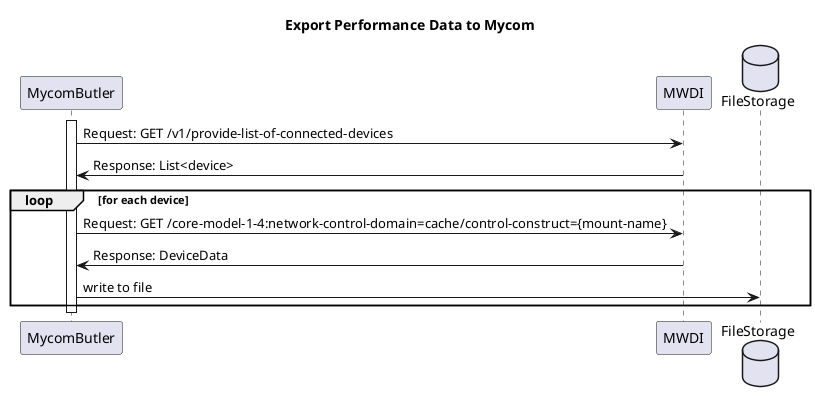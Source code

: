 
@startuml 00x_Example
skinparam responseMessageBelowArrow true

title Export Performance Data to Mycom

participant "MycomButler"
participant "MWDI"
database "FileStorage"

activate "MycomButler"
"MycomButler" -> "MWDI": Request: GET /v1/provide-list-of-connected-devices
"MWDI" -> "MycomButler": Response: List<device>
    loop for each device
        "MycomButler" -> "MWDI": Request: GET /core-model-1-4:network-control-domain=cache/control-construct={mount-name}
        "MWDI" -> "MycomButler": Response: DeviceData
        "MycomButler" -> "FileStorage": write to file
    end
deactivate "MycomButler"

@enduml
